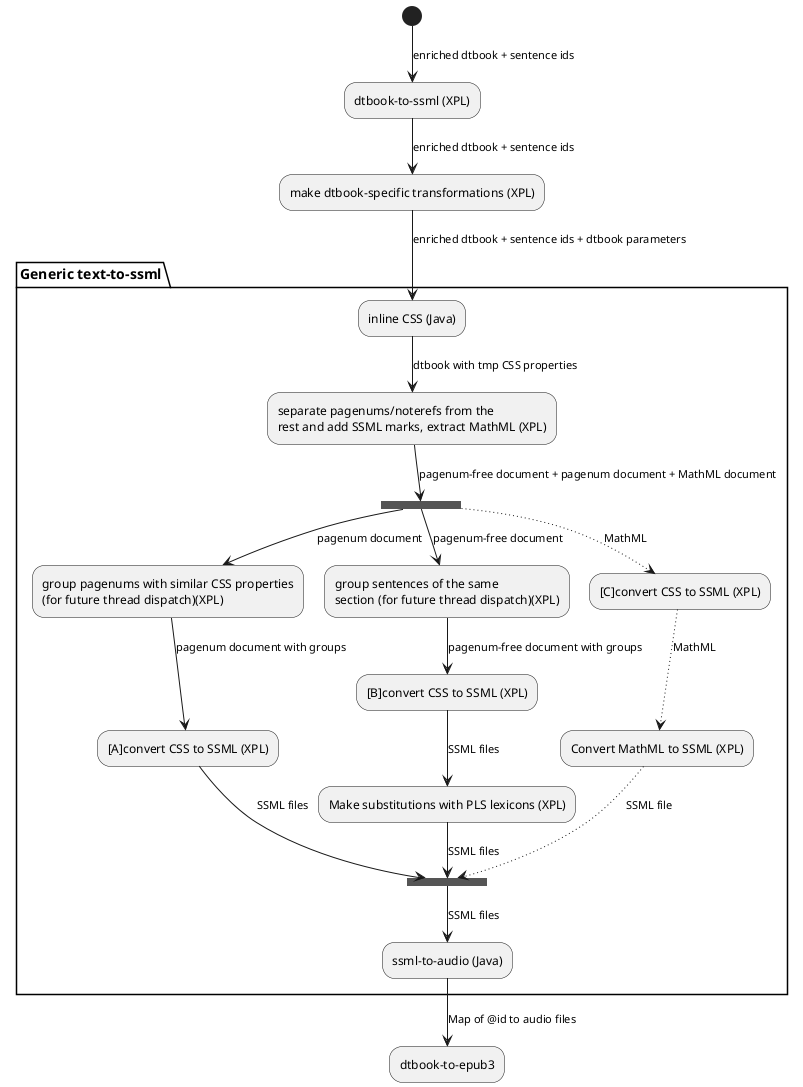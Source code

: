 @startuml

(*) -->[enriched dtbook + sentence ids] "dtbook-to-ssml (XPL)"
-->[enriched dtbook + sentence ids] "make dtbook-specific transformations (XPL)"

partition "Generic text-to-ssml" {

-->[enriched dtbook + sentence ids + dtbook parameters] "inline CSS (Java)"
-->[dtbook with tmp CSS properties] "separate pagenums/noterefs from the\nrest and add SSML marks, extract MathML (XPL)"
-->[pagenum-free document + pagenum document + MathML document] ===B1===

===B1=== -->[pagenum document] "group pagenums with similar CSS properties\n(for future thread dispatch)(XPL)"
-->[pagenum document with groups] "[A]convert CSS to SSML (XPL)"
-->[SSML files] ==B2==

===B1=== -->[pagenum-free document] "group sentences of the same\nsection (for future thread dispatch)(XPL)"
-->[pagenum-free document with groups] "[B]convert CSS to SSML (XPL)"
-->[SSML files] "Make substitutions with PLS lexicons (XPL)"
-->[SSML files] ===B2===

===B1=== ..>[MathML] "[C]convert CSS to SSML (XPL)"
..>[MathML] "Convert MathML to SSML (XPL)"
..>[SSML file] ===B2===

==B2==-->[SSML files] "ssml-to-audio (Java)"
}

-->[Map of @id to audio files] "dtbook-to-epub3"

@enduml